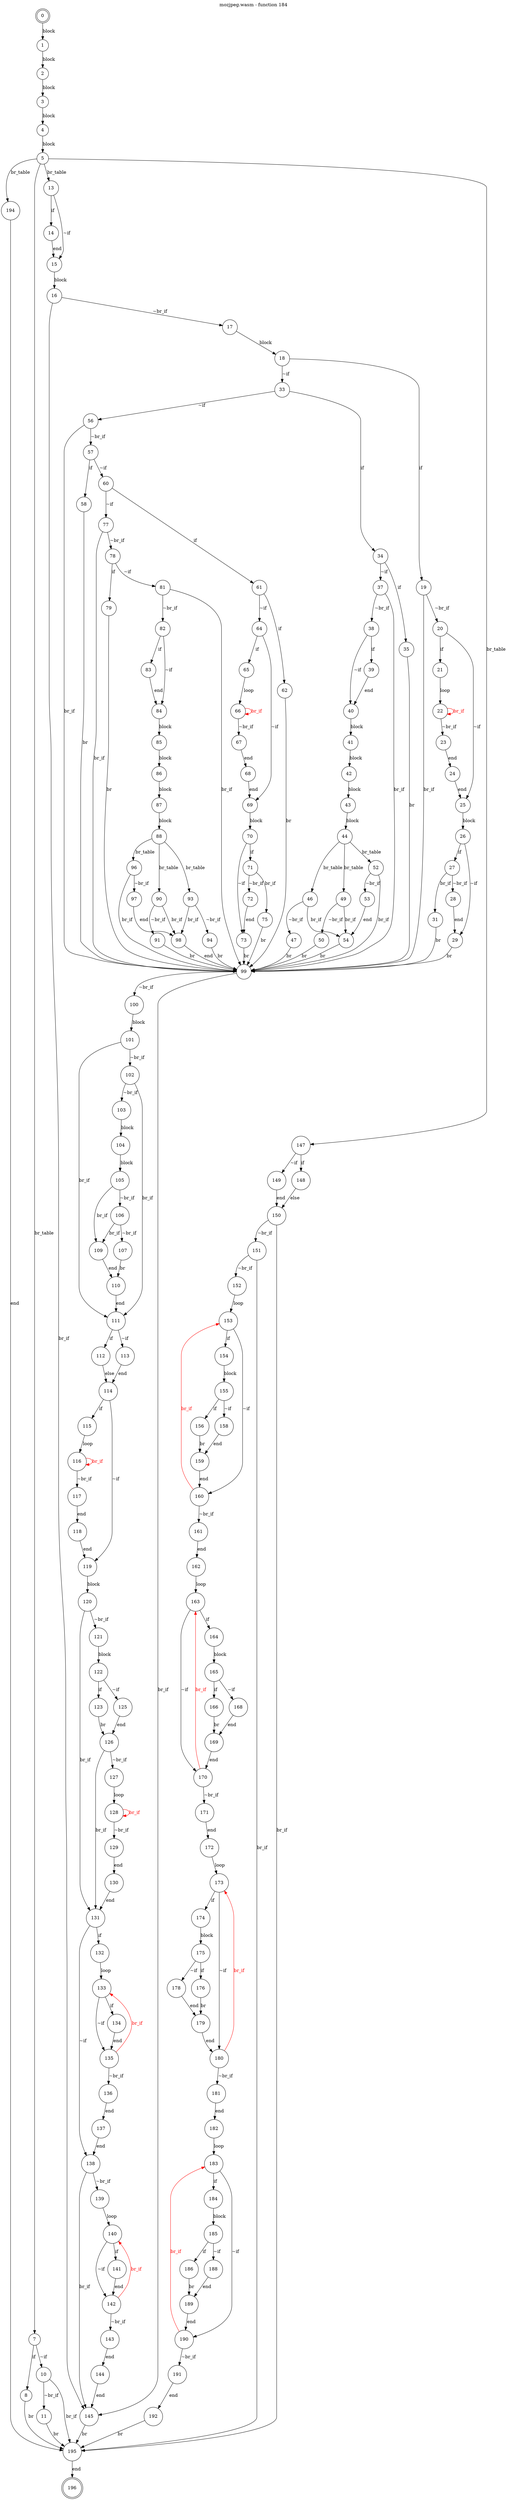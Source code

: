 digraph finite_state_machine {
    label = "mozjpeg.wasm - function 184"
    labelloc =  t
    labelfontsize = 16
    labelfontcolor = black
    labelfontname = "Helvetica"
    node [shape = doublecircle]; 0 196;
    node [shape = circle];
    0 -> 1[label="block"];
    1 -> 2[label="block"];
    2 -> 3[label="block"];
    3 -> 4[label="block"];
    4 -> 5[label="block"];
    5 -> 147[label="br_table"];
    5 -> 13[label="br_table"];
    5 -> 194[label="br_table"];
    5 -> 7[label="br_table"];
    7 -> 8[label="if"];
    7 -> 10[label="~if"];
    8 -> 195[label="br"];
    10 -> 11[label="~br_if"];
    10 -> 195[label="br_if"];
    11 -> 195[label="br"];
    13 -> 14[label="if"];
    13 -> 15[label="~if"];
    14 -> 15[label="end"];
    15 -> 16[label="block"];
    16 -> 17[label="~br_if"];
    16 -> 145[label="br_if"];
    17 -> 18[label="block"];
    18 -> 19[label="if"];
    18 -> 33[label="~if"];
    19 -> 20[label="~br_if"];
    19 -> 99[label="br_if"];
    20 -> 21[label="if"];
    20 -> 25[label="~if"];
    21 -> 22[label="loop"];
    22 -> 23[label="~br_if"];
    22 -> 22[color="red" fontcolor="red" label="br_if"];
    23 -> 24[label="end"];
    24 -> 25[label="end"];
    25 -> 26[label="block"];
    26 -> 27[label="if"];
    26 -> 29[label="~if"];
    27 -> 28[label="~br_if"];
    27 -> 31[label="br_if"];
    28 -> 29[label="end"];
    29 -> 99[label="br"];
    31 -> 99[label="br"];
    33 -> 34[label="if"];
    33 -> 56[label="~if"];
    34 -> 35[label="if"];
    34 -> 37[label="~if"];
    35 -> 99[label="br"];
    37 -> 38[label="~br_if"];
    37 -> 99[label="br_if"];
    38 -> 39[label="if"];
    38 -> 40[label="~if"];
    39 -> 40[label="end"];
    40 -> 41[label="block"];
    41 -> 42[label="block"];
    42 -> 43[label="block"];
    43 -> 44[label="block"];
    44 -> 52[label="br_table"];
    44 -> 49[label="br_table"];
    44 -> 46[label="br_table"];
    46 -> 47[label="~br_if"];
    46 -> 54[label="br_if"];
    47 -> 99[label="br"];
    49 -> 50[label="~br_if"];
    49 -> 54[label="br_if"];
    50 -> 99[label="br"];
    52 -> 53[label="~br_if"];
    52 -> 99[label="br_if"];
    53 -> 54[label="end"];
    54 -> 99[label="br"];
    56 -> 57[label="~br_if"];
    56 -> 99[label="br_if"];
    57 -> 58[label="if"];
    57 -> 60[label="~if"];
    58 -> 99[label="br"];
    60 -> 61[label="if"];
    60 -> 77[label="~if"];
    61 -> 62[label="if"];
    61 -> 64[label="~if"];
    62 -> 99[label="br"];
    64 -> 65[label="if"];
    64 -> 69[label="~if"];
    65 -> 66[label="loop"];
    66 -> 67[label="~br_if"];
    66 -> 66[color="red" fontcolor="red" label="br_if"];
    67 -> 68[label="end"];
    68 -> 69[label="end"];
    69 -> 70[label="block"];
    70 -> 71[label="if"];
    70 -> 73[label="~if"];
    71 -> 72[label="~br_if"];
    71 -> 75[label="br_if"];
    72 -> 73[label="end"];
    73 -> 99[label="br"];
    75 -> 99[label="br"];
    77 -> 78[label="~br_if"];
    77 -> 99[label="br_if"];
    78 -> 79[label="if"];
    78 -> 81[label="~if"];
    79 -> 99[label="br"];
    81 -> 82[label="~br_if"];
    81 -> 99[label="br_if"];
    82 -> 83[label="if"];
    82 -> 84[label="~if"];
    83 -> 84[label="end"];
    84 -> 85[label="block"];
    85 -> 86[label="block"];
    86 -> 87[label="block"];
    87 -> 88[label="block"];
    88 -> 96[label="br_table"];
    88 -> 93[label="br_table"];
    88 -> 90[label="br_table"];
    90 -> 91[label="~br_if"];
    90 -> 98[label="br_if"];
    91 -> 99[label="br"];
    93 -> 94[label="~br_if"];
    93 -> 98[label="br_if"];
    94 -> 99[label="br"];
    96 -> 97[label="~br_if"];
    96 -> 99[label="br_if"];
    97 -> 98[label="end"];
    98 -> 99[label="end"];
    99 -> 100[label="~br_if"];
    99 -> 145[label="br_if"];
    100 -> 101[label="block"];
    101 -> 102[label="~br_if"];
    101 -> 111[label="br_if"];
    102 -> 103[label="~br_if"];
    102 -> 111[label="br_if"];
    103 -> 104[label="block"];
    104 -> 105[label="block"];
    105 -> 106[label="~br_if"];
    105 -> 109[label="br_if"];
    106 -> 107[label="~br_if"];
    106 -> 109[label="br_if"];
    107 -> 110[label="br"];
    109 -> 110[label="end"];
    110 -> 111[label="end"];
    111 -> 112[label="if"];
    111 -> 113[label="~if"];
    112 -> 114[label="else"];
    113 -> 114[label="end"];
    114 -> 115[label="if"];
    114 -> 119[label="~if"];
    115 -> 116[label="loop"];
    116 -> 117[label="~br_if"];
    116 -> 116[color="red" fontcolor="red" label="br_if"];
    117 -> 118[label="end"];
    118 -> 119[label="end"];
    119 -> 120[label="block"];
    120 -> 121[label="~br_if"];
    120 -> 131[label="br_if"];
    121 -> 122[label="block"];
    122 -> 123[label="if"];
    122 -> 125[label="~if"];
    123 -> 126[label="br"];
    125 -> 126[label="end"];
    126 -> 127[label="~br_if"];
    126 -> 131[label="br_if"];
    127 -> 128[label="loop"];
    128 -> 129[label="~br_if"];
    128 -> 128[color="red" fontcolor="red" label="br_if"];
    129 -> 130[label="end"];
    130 -> 131[label="end"];
    131 -> 132[label="if"];
    131 -> 138[label="~if"];
    132 -> 133[label="loop"];
    133 -> 134[label="if"];
    133 -> 135[label="~if"];
    134 -> 135[label="end"];
    135 -> 136[label="~br_if"];
    135 -> 133[color="red" fontcolor="red" label="br_if"];
    136 -> 137[label="end"];
    137 -> 138[label="end"];
    138 -> 139[label="~br_if"];
    138 -> 145[label="br_if"];
    139 -> 140[label="loop"];
    140 -> 141[label="if"];
    140 -> 142[label="~if"];
    141 -> 142[label="end"];
    142 -> 143[label="~br_if"];
    142 -> 140[color="red" fontcolor="red" label="br_if"];
    143 -> 144[label="end"];
    144 -> 145[label="end"];
    145 -> 195[label="br"];
    147 -> 148[label="if"];
    147 -> 149[label="~if"];
    148 -> 150[label="else"];
    149 -> 150[label="end"];
    150 -> 151[label="~br_if"];
    150 -> 195[label="br_if"];
    151 -> 152[label="~br_if"];
    151 -> 195[label="br_if"];
    152 -> 153[label="loop"];
    153 -> 154[label="if"];
    153 -> 160[label="~if"];
    154 -> 155[label="block"];
    155 -> 156[label="if"];
    155 -> 158[label="~if"];
    156 -> 159[label="br"];
    158 -> 159[label="end"];
    159 -> 160[label="end"];
    160 -> 161[label="~br_if"];
    160 -> 153[color="red" fontcolor="red" label="br_if"];
    161 -> 162[label="end"];
    162 -> 163[label="loop"];
    163 -> 164[label="if"];
    163 -> 170[label="~if"];
    164 -> 165[label="block"];
    165 -> 166[label="if"];
    165 -> 168[label="~if"];
    166 -> 169[label="br"];
    168 -> 169[label="end"];
    169 -> 170[label="end"];
    170 -> 171[label="~br_if"];
    170 -> 163[color="red" fontcolor="red" label="br_if"];
    171 -> 172[label="end"];
    172 -> 173[label="loop"];
    173 -> 174[label="if"];
    173 -> 180[label="~if"];
    174 -> 175[label="block"];
    175 -> 176[label="if"];
    175 -> 178[label="~if"];
    176 -> 179[label="br"];
    178 -> 179[label="end"];
    179 -> 180[label="end"];
    180 -> 181[label="~br_if"];
    180 -> 173[color="red" fontcolor="red" label="br_if"];
    181 -> 182[label="end"];
    182 -> 183[label="loop"];
    183 -> 184[label="if"];
    183 -> 190[label="~if"];
    184 -> 185[label="block"];
    185 -> 186[label="if"];
    185 -> 188[label="~if"];
    186 -> 189[label="br"];
    188 -> 189[label="end"];
    189 -> 190[label="end"];
    190 -> 191[label="~br_if"];
    190 -> 183[color="red" fontcolor="red" label="br_if"];
    191 -> 192[label="end"];
    192 -> 195[label="br"];
    194 -> 195[label="end"];
    195 -> 196[label="end"];
}
